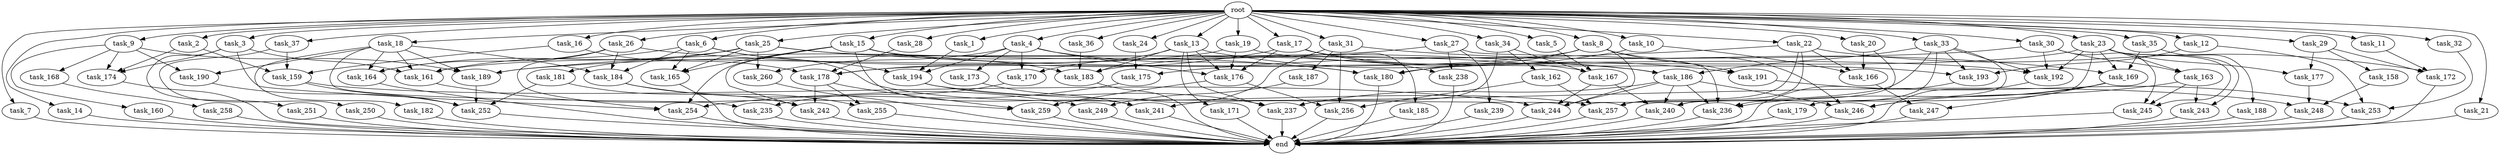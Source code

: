 digraph G {
  task_162 [size="773094113.280000"];
  task_189 [size="19413252177.920002"];
  task_260 [size="8332236554.240000"];
  task_240 [size="17008070492.160000"];
  task_15 [size="10.240000"];
  task_7 [size="10.240000"];
  task_161 [size="28174985461.760002"];
  task_9 [size="10.240000"];
  task_163 [size="2920577761.280000"];
  task_183 [size="8418135900.160000"];
  task_4 [size="10.240000"];
  task_179 [size="343597383.680000"];
  task_20 [size="10.240000"];
  task_166 [size="10737418240.000000"];
  task_13 [size="10.240000"];
  task_14 [size="10.240000"];
  task_174 [size="12455405158.400000"];
  task_253 [size="15290083573.760000"];
  task_3 [size="10.240000"];
  task_159 [size="2319282339.840000"];
  task_5 [size="10.240000"];
  task_192 [size="7473243095.040000"];
  task_169 [size="13314398617.600000"];
  task_236 [size="12283606466.559999"];
  task_26 [size="10.240000"];
  task_28 [size="10.240000"];
  task_19 [size="10.240000"];
  task_158 [size="1374389534.720000"];
  task_175 [size="7645041786.880000"];
  task_2 [size="10.240000"];
  task_186 [size="4209067950.080000"];
  task_172 [size="8246337208.320000"];
  task_251 [size="8589934592.000000"];
  task_185 [size="773094113.280000"];
  task_176 [size="8418135900.160000"];
  task_25 [size="10.240000"];
  task_190 [size="11682311045.120001"];
  task_36 [size="10.240000"];
  task_31 [size="10.240000"];
  task_188 [size="4209067950.080000"];
  task_191 [size="9363028705.280001"];
  task_23 [size="10.240000"];
  task_164 [size="18640158064.639999"];
  task_165 [size="16664473108.480000"];
  task_194 [size="8246337208.320000"];
  task_238 [size="7730941132.800000"];
  task_257 [size="16234976378.880001"];
  task_237 [size="7816840478.720000"];
  task_29 [size="10.240000"];
  task_1 [size="10.240000"];
  task_30 [size="10.240000"];
  task_173 [size="1374389534.720000"];
  task_180 [size="19069654794.240002"];
  task_171 [size="773094113.280000"];
  task_193 [size="12799002542.080000"];
  task_184 [size="17179869184.000000"];
  task_244 [size="21045339750.400002"];
  task_24 [size="10.240000"];
  task_18 [size="10.240000"];
  task_167 [size="9105330667.520000"];
  task_243 [size="2491081031.680000"];
  task_249 [size="12455405158.400000"];
  task_254 [size="18983755448.320000"];
  task_242 [size="13915694039.040001"];
  task_170 [size="2147483648.000000"];
  task_245 [size="3264175144.960000"];
  task_32 [size="10.240000"];
  task_12 [size="10.240000"];
  task_22 [size="10.240000"];
  task_248 [size="12799002542.080000"];
  task_168 [size="3092376453.120000"];
  task_21 [size="10.240000"];
  task_177 [size="3521873182.720000"];
  task_256 [size="10823317585.920000"];
  task_16 [size="10.240000"];
  task_259 [size="15375982919.680000"];
  task_246 [size="13915694039.040001"];
  task_8 [size="10.240000"];
  task_34 [size="10.240000"];
  root [size="0.000000"];
  task_17 [size="10.240000"];
  end [size="0.000000"];
  task_178 [size="14345190768.639999"];
  task_10 [size="10.240000"];
  task_27 [size="10.240000"];
  task_182 [size="8589934592.000000"];
  task_6 [size="10.240000"];
  task_37 [size="10.240000"];
  task_35 [size="10.240000"];
  task_33 [size="10.240000"];
  task_241 [size="10050223472.639999"];
  task_239 [size="6957847019.520000"];
  task_181 [size="6957847019.520000"];
  task_255 [size="10995116277.760000"];
  task_247 [size="12799002542.080000"];
  task_187 [size="6957847019.520000"];
  task_11 [size="10.240000"];
  task_258 [size="6957847019.520000"];
  task_250 [size="773094113.280000"];
  task_252 [size="20100446945.279999"];
  task_235 [size="17179869184.000000"];
  task_160 [size="3092376453.120000"];

  task_162 -> task_256 [size="301989888.000000"];
  task_162 -> task_257 [size="301989888.000000"];
  task_189 -> task_252 [size="838860800.000000"];
  task_260 -> end [size="1.000000"];
  task_240 -> end [size="1.000000"];
  task_15 -> task_192 [size="411041792.000000"];
  task_15 -> task_183 [size="411041792.000000"];
  task_15 -> task_254 [size="411041792.000000"];
  task_15 -> task_242 [size="411041792.000000"];
  task_15 -> task_165 [size="411041792.000000"];
  task_15 -> task_241 [size="411041792.000000"];
  task_7 -> end [size="1.000000"];
  task_161 -> task_259 [size="209715200.000000"];
  task_9 -> task_168 [size="301989888.000000"];
  task_9 -> task_189 [size="301989888.000000"];
  task_9 -> task_190 [size="301989888.000000"];
  task_9 -> task_174 [size="301989888.000000"];
  task_9 -> task_160 [size="301989888.000000"];
  task_163 -> task_243 [size="33554432.000000"];
  task_163 -> task_245 [size="33554432.000000"];
  task_163 -> task_246 [size="33554432.000000"];
  task_183 -> end [size="1.000000"];
  task_4 -> task_173 [size="134217728.000000"];
  task_4 -> task_176 [size="134217728.000000"];
  task_4 -> task_180 [size="134217728.000000"];
  task_4 -> task_260 [size="134217728.000000"];
  task_4 -> task_194 [size="134217728.000000"];
  task_4 -> task_170 [size="134217728.000000"];
  task_179 -> end [size="1.000000"];
  task_20 -> task_166 [size="209715200.000000"];
  task_20 -> task_257 [size="209715200.000000"];
  task_166 -> task_247 [size="838860800.000000"];
  task_13 -> task_183 [size="75497472.000000"];
  task_13 -> task_191 [size="75497472.000000"];
  task_13 -> task_170 [size="75497472.000000"];
  task_13 -> task_176 [size="75497472.000000"];
  task_13 -> task_171 [size="75497472.000000"];
  task_13 -> task_237 [size="75497472.000000"];
  task_14 -> end [size="1.000000"];
  task_174 -> end [size="1.000000"];
  task_253 -> end [size="1.000000"];
  task_3 -> task_161 [size="838860800.000000"];
  task_3 -> task_174 [size="838860800.000000"];
  task_3 -> task_251 [size="838860800.000000"];
  task_3 -> task_254 [size="838860800.000000"];
  task_159 -> task_244 [size="301989888.000000"];
  task_159 -> task_252 [size="301989888.000000"];
  task_5 -> task_167 [size="134217728.000000"];
  task_192 -> end [size="1.000000"];
  task_169 -> task_236 [size="411041792.000000"];
  task_169 -> task_247 [size="411041792.000000"];
  task_169 -> task_246 [size="411041792.000000"];
  task_236 -> end [size="1.000000"];
  task_26 -> task_186 [size="301989888.000000"];
  task_26 -> task_164 [size="301989888.000000"];
  task_26 -> task_254 [size="301989888.000000"];
  task_26 -> task_184 [size="301989888.000000"];
  task_28 -> task_178 [size="411041792.000000"];
  task_19 -> task_176 [size="536870912.000000"];
  task_19 -> task_161 [size="536870912.000000"];
  task_19 -> task_193 [size="536870912.000000"];
  task_158 -> task_248 [size="411041792.000000"];
  task_175 -> task_254 [size="301989888.000000"];
  task_2 -> task_159 [size="75497472.000000"];
  task_2 -> task_174 [size="75497472.000000"];
  task_186 -> task_244 [size="75497472.000000"];
  task_186 -> task_236 [size="75497472.000000"];
  task_186 -> task_237 [size="75497472.000000"];
  task_186 -> task_240 [size="75497472.000000"];
  task_186 -> task_246 [size="75497472.000000"];
  task_172 -> end [size="1.000000"];
  task_251 -> end [size="1.000000"];
  task_185 -> end [size="1.000000"];
  task_176 -> task_256 [size="75497472.000000"];
  task_176 -> task_259 [size="75497472.000000"];
  task_25 -> task_167 [size="679477248.000000"];
  task_25 -> task_181 [size="679477248.000000"];
  task_25 -> task_165 [size="679477248.000000"];
  task_25 -> task_180 [size="679477248.000000"];
  task_25 -> task_260 [size="679477248.000000"];
  task_25 -> task_164 [size="679477248.000000"];
  task_190 -> task_252 [size="411041792.000000"];
  task_36 -> task_183 [size="33554432.000000"];
  task_31 -> task_169 [size="679477248.000000"];
  task_31 -> task_256 [size="679477248.000000"];
  task_31 -> task_187 [size="679477248.000000"];
  task_31 -> task_259 [size="679477248.000000"];
  task_188 -> end [size="1.000000"];
  task_191 -> task_253 [size="679477248.000000"];
  task_23 -> task_243 [size="209715200.000000"];
  task_23 -> task_192 [size="209715200.000000"];
  task_23 -> task_169 [size="209715200.000000"];
  task_23 -> task_240 [size="209715200.000000"];
  task_23 -> task_180 [size="209715200.000000"];
  task_23 -> task_177 [size="209715200.000000"];
  task_23 -> task_245 [size="209715200.000000"];
  task_23 -> task_163 [size="209715200.000000"];
  task_164 -> end [size="1.000000"];
  task_165 -> end [size="1.000000"];
  task_194 -> task_237 [size="536870912.000000"];
  task_194 -> task_248 [size="536870912.000000"];
  task_238 -> end [size="1.000000"];
  task_257 -> end [size="1.000000"];
  task_237 -> end [size="1.000000"];
  task_29 -> task_158 [size="134217728.000000"];
  task_29 -> task_177 [size="134217728.000000"];
  task_29 -> task_172 [size="134217728.000000"];
  task_1 -> task_194 [size="134217728.000000"];
  task_30 -> task_189 [size="75497472.000000"];
  task_30 -> task_192 [size="75497472.000000"];
  task_30 -> task_245 [size="75497472.000000"];
  task_30 -> task_163 [size="75497472.000000"];
  task_173 -> task_241 [size="536870912.000000"];
  task_180 -> end [size="1.000000"];
  task_171 -> end [size="1.000000"];
  task_193 -> end [size="1.000000"];
  task_184 -> task_255 [size="536870912.000000"];
  task_184 -> task_249 [size="536870912.000000"];
  task_244 -> end [size="1.000000"];
  task_24 -> task_175 [size="209715200.000000"];
  task_18 -> task_189 [size="838860800.000000"];
  task_18 -> task_182 [size="838860800.000000"];
  task_18 -> task_184 [size="838860800.000000"];
  task_18 -> task_164 [size="838860800.000000"];
  task_18 -> task_235 [size="838860800.000000"];
  task_18 -> task_190 [size="838860800.000000"];
  task_18 -> task_161 [size="838860800.000000"];
  task_167 -> task_244 [size="838860800.000000"];
  task_167 -> task_240 [size="838860800.000000"];
  task_243 -> end [size="1.000000"];
  task_249 -> end [size="1.000000"];
  task_254 -> end [size="1.000000"];
  task_242 -> end [size="1.000000"];
  task_170 -> task_235 [size="838860800.000000"];
  task_245 -> end [size="1.000000"];
  task_32 -> task_253 [size="134217728.000000"];
  task_12 -> task_253 [size="679477248.000000"];
  task_12 -> task_193 [size="679477248.000000"];
  task_22 -> task_166 [size="536870912.000000"];
  task_22 -> task_175 [size="536870912.000000"];
  task_22 -> task_257 [size="536870912.000000"];
  task_22 -> task_172 [size="536870912.000000"];
  task_22 -> task_240 [size="536870912.000000"];
  task_248 -> end [size="1.000000"];
  task_168 -> task_258 [size="679477248.000000"];
  task_21 -> end [size="1.000000"];
  task_177 -> task_248 [size="301989888.000000"];
  task_256 -> end [size="1.000000"];
  task_16 -> task_178 [size="75497472.000000"];
  task_16 -> task_159 [size="75497472.000000"];
  task_259 -> end [size="1.000000"];
  task_246 -> end [size="1.000000"];
  task_8 -> task_178 [size="838860800.000000"];
  task_8 -> task_180 [size="838860800.000000"];
  task_8 -> task_244 [size="838860800.000000"];
  task_8 -> task_191 [size="838860800.000000"];
  task_8 -> task_246 [size="838860800.000000"];
  task_34 -> task_162 [size="75497472.000000"];
  task_34 -> task_167 [size="75497472.000000"];
  task_34 -> task_237 [size="75497472.000000"];
  root -> task_26 [size="1.000000"];
  root -> task_8 [size="1.000000"];
  root -> task_34 [size="1.000000"];
  root -> task_28 [size="1.000000"];
  root -> task_15 [size="1.000000"];
  root -> task_29 [size="1.000000"];
  root -> task_17 [size="1.000000"];
  root -> task_9 [size="1.000000"];
  root -> task_6 [size="1.000000"];
  root -> task_2 [size="1.000000"];
  root -> task_10 [size="1.000000"];
  root -> task_27 [size="1.000000"];
  root -> task_7 [size="1.000000"];
  root -> task_4 [size="1.000000"];
  root -> task_24 [size="1.000000"];
  root -> task_25 [size="1.000000"];
  root -> task_18 [size="1.000000"];
  root -> task_20 [size="1.000000"];
  root -> task_35 [size="1.000000"];
  root -> task_13 [size="1.000000"];
  root -> task_31 [size="1.000000"];
  root -> task_14 [size="1.000000"];
  root -> task_1 [size="1.000000"];
  root -> task_23 [size="1.000000"];
  root -> task_11 [size="1.000000"];
  root -> task_3 [size="1.000000"];
  root -> task_37 [size="1.000000"];
  root -> task_32 [size="1.000000"];
  root -> task_5 [size="1.000000"];
  root -> task_12 [size="1.000000"];
  root -> task_22 [size="1.000000"];
  root -> task_19 [size="1.000000"];
  root -> task_33 [size="1.000000"];
  root -> task_36 [size="1.000000"];
  root -> task_21 [size="1.000000"];
  root -> task_16 [size="1.000000"];
  root -> task_30 [size="1.000000"];
  task_17 -> task_178 [size="75497472.000000"];
  task_17 -> task_176 [size="75497472.000000"];
  task_17 -> task_185 [size="75497472.000000"];
  task_17 -> task_238 [size="75497472.000000"];
  task_17 -> task_186 [size="75497472.000000"];
  task_178 -> task_255 [size="536870912.000000"];
  task_178 -> task_242 [size="536870912.000000"];
  task_178 -> task_259 [size="536870912.000000"];
  task_10 -> task_183 [size="301989888.000000"];
  task_10 -> task_166 [size="301989888.000000"];
  task_27 -> task_236 [size="679477248.000000"];
  task_27 -> task_189 [size="679477248.000000"];
  task_27 -> task_238 [size="679477248.000000"];
  task_27 -> task_239 [size="679477248.000000"];
  task_182 -> end [size="1.000000"];
  task_6 -> task_184 [size="536870912.000000"];
  task_6 -> task_165 [size="536870912.000000"];
  task_6 -> task_161 [size="536870912.000000"];
  task_6 -> task_257 [size="536870912.000000"];
  task_6 -> task_194 [size="536870912.000000"];
  task_37 -> task_250 [size="75497472.000000"];
  task_37 -> task_159 [size="75497472.000000"];
  task_35 -> task_188 [size="411041792.000000"];
  task_35 -> task_169 [size="411041792.000000"];
  task_33 -> task_186 [size="33554432.000000"];
  task_33 -> task_192 [size="33554432.000000"];
  task_33 -> task_179 [size="33554432.000000"];
  task_33 -> task_236 [size="33554432.000000"];
  task_33 -> task_193 [size="33554432.000000"];
  task_33 -> task_241 [size="33554432.000000"];
  task_241 -> end [size="1.000000"];
  task_239 -> end [size="1.000000"];
  task_181 -> task_252 [size="411041792.000000"];
  task_181 -> task_242 [size="411041792.000000"];
  task_255 -> end [size="1.000000"];
  task_247 -> end [size="1.000000"];
  task_187 -> task_249 [size="679477248.000000"];
  task_11 -> task_172 [size="134217728.000000"];
  task_258 -> end [size="1.000000"];
  task_250 -> end [size="1.000000"];
  task_252 -> end [size="1.000000"];
  task_235 -> end [size="1.000000"];
  task_160 -> end [size="1.000000"];
}
